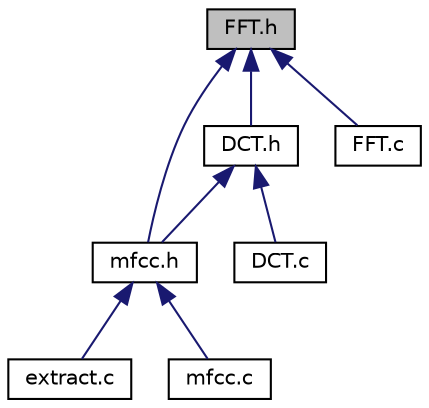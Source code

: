 digraph "FFT.h"
{
  edge [fontname="Helvetica",fontsize="10",labelfontname="Helvetica",labelfontsize="10"];
  node [fontname="Helvetica",fontsize="10",shape=record];
  Node1 [label="FFT.h",height=0.2,width=0.4,color="black", fillcolor="grey75", style="filled" fontcolor="black"];
  Node1 -> Node2 [dir="back",color="midnightblue",fontsize="10",style="solid",fontname="Helvetica"];
  Node2 [label="DCT.h",height=0.2,width=0.4,color="black", fillcolor="white", style="filled",URL="$DCT_8h.html"];
  Node2 -> Node3 [dir="back",color="midnightblue",fontsize="10",style="solid",fontname="Helvetica"];
  Node3 [label="mfcc.h",height=0.2,width=0.4,color="black", fillcolor="white", style="filled",URL="$mfcc_8h.html"];
  Node3 -> Node4 [dir="back",color="midnightblue",fontsize="10",style="solid",fontname="Helvetica"];
  Node4 [label="extract.c",height=0.2,width=0.4,color="black", fillcolor="white", style="filled",URL="$extract_8c.html"];
  Node3 -> Node5 [dir="back",color="midnightblue",fontsize="10",style="solid",fontname="Helvetica"];
  Node5 [label="mfcc.c",height=0.2,width=0.4,color="black", fillcolor="white", style="filled",URL="$mfcc_8c.html"];
  Node2 -> Node6 [dir="back",color="midnightblue",fontsize="10",style="solid",fontname="Helvetica"];
  Node6 [label="DCT.c",height=0.2,width=0.4,color="black", fillcolor="white", style="filled",URL="$DCT_8c.html"];
  Node1 -> Node3 [dir="back",color="midnightblue",fontsize="10",style="solid",fontname="Helvetica"];
  Node1 -> Node7 [dir="back",color="midnightblue",fontsize="10",style="solid",fontname="Helvetica"];
  Node7 [label="FFT.c",height=0.2,width=0.4,color="black", fillcolor="white", style="filled",URL="$FFT_8c.html"];
}

